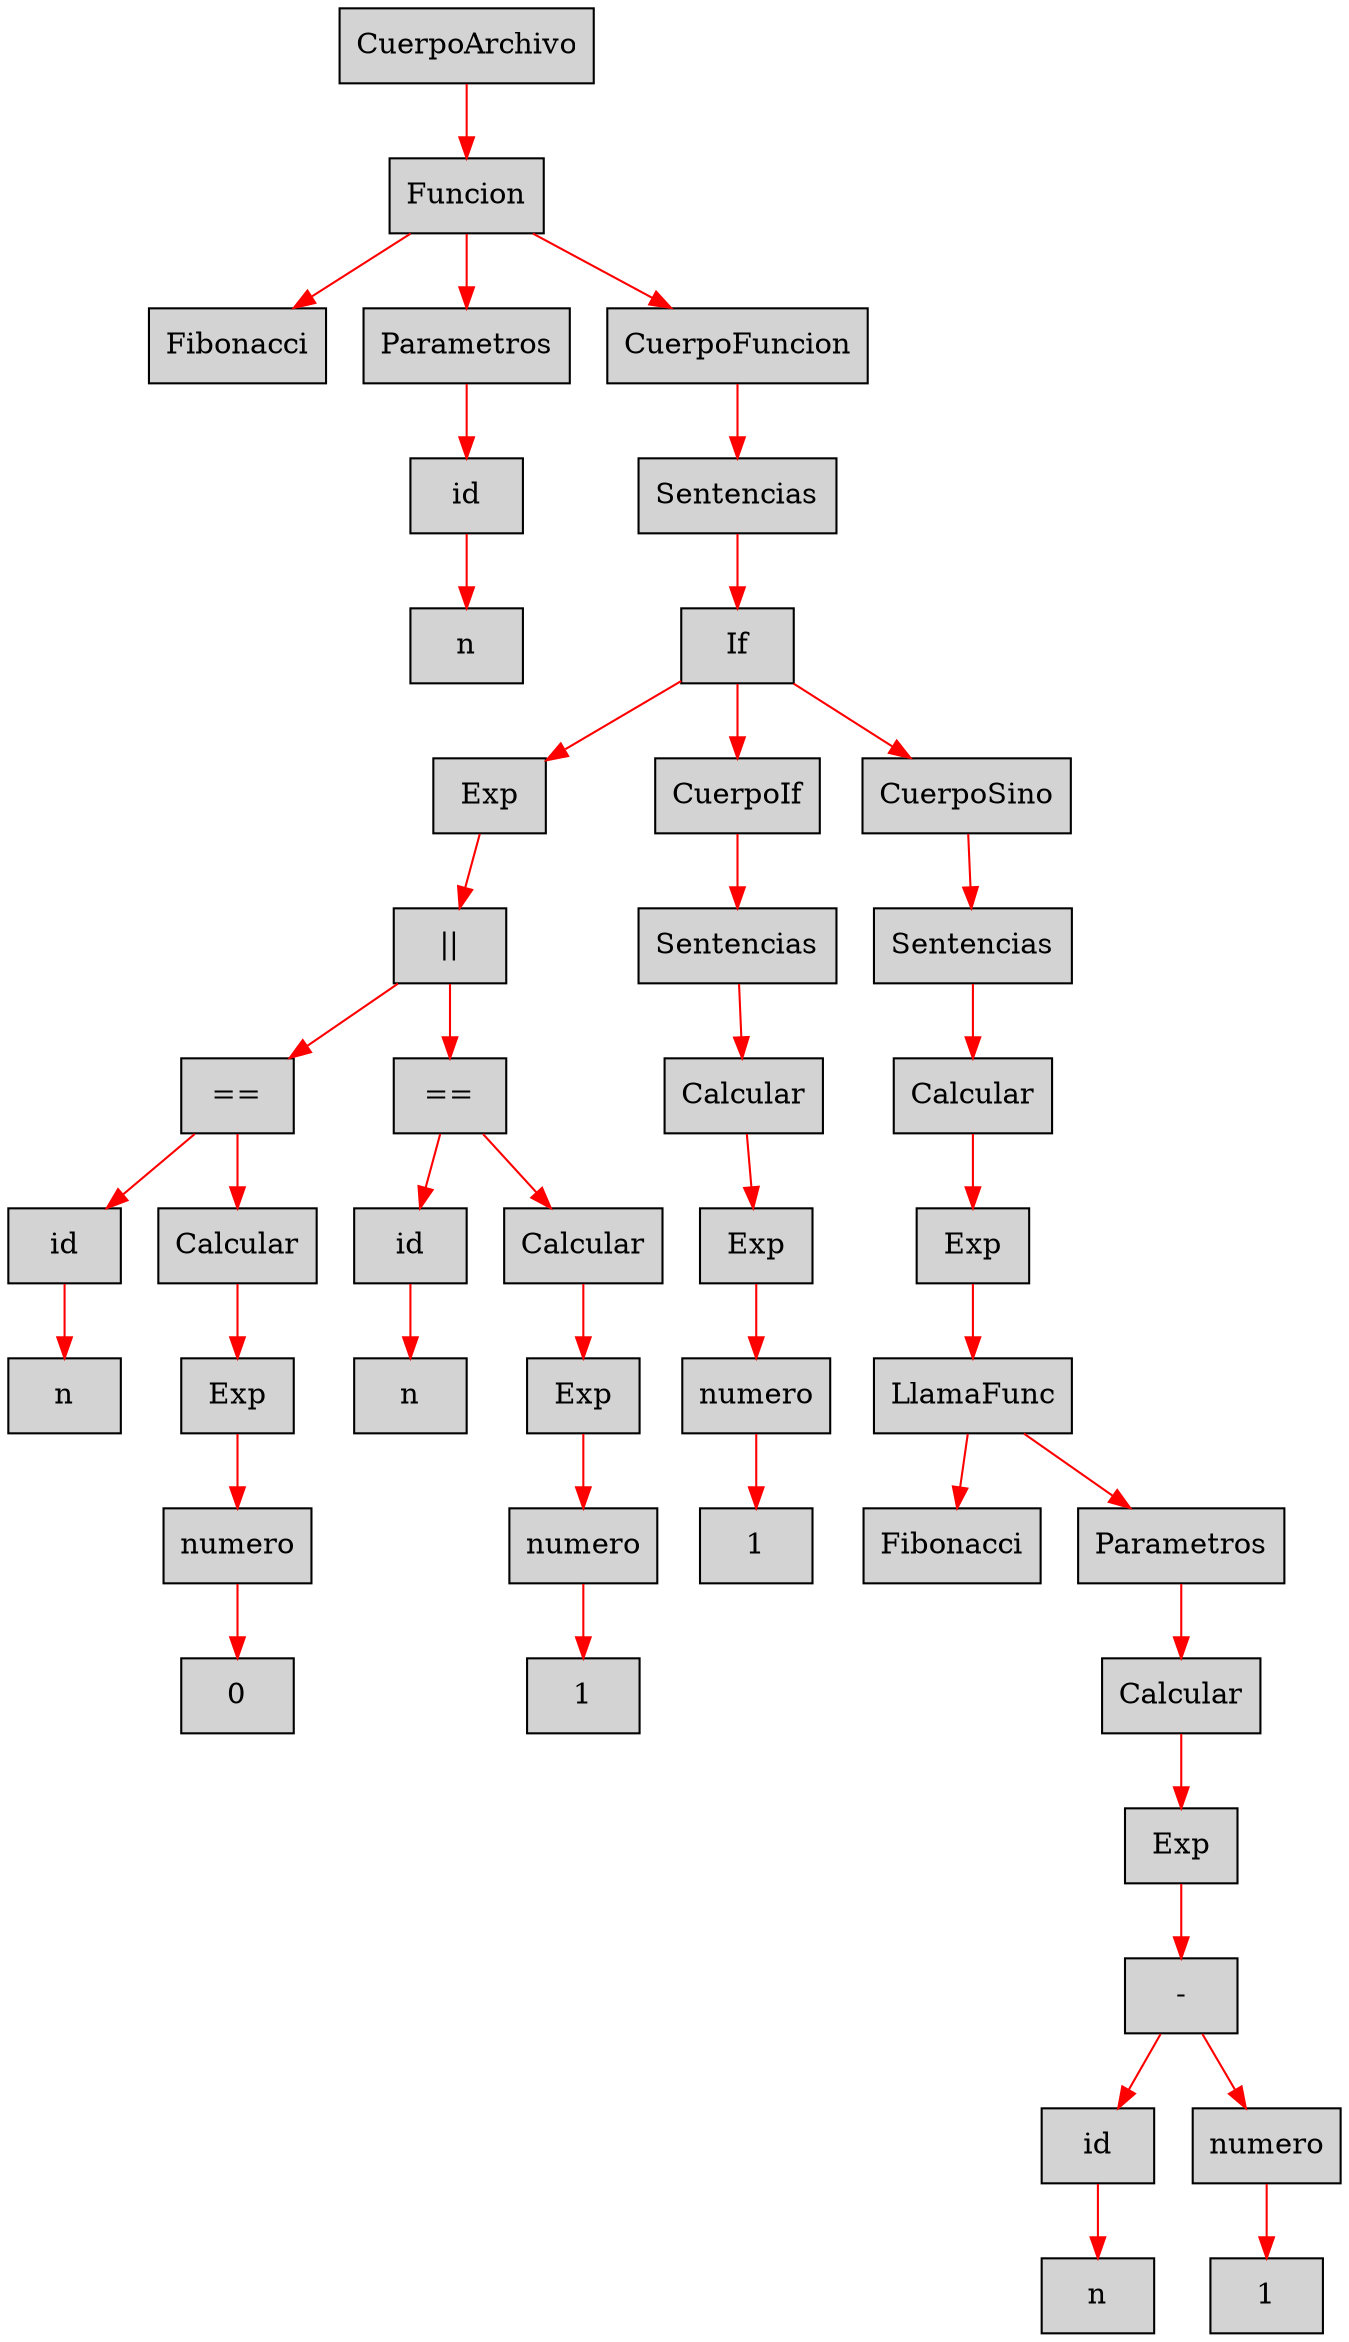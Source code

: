 digraph G {node[shape=box, style=filled]; edge[color=red]
node513311223[label="CuerpoArchivo"];
 node513311223->node1528369730;node1528369730[label="Funcion"];
 node1528369730->node1977519313;node1977519313[label="Fibonacci"];
 node1528369730->node1756316703;node1756316703[label="Parametros"];
 node1756316703->node845346756;node845346756[label="id"];
 node845346756->node570058952;node570058952[label="n"];
 node1528369730->node541311010;node541311010[label="CuerpoFuncion"];
 node541311010->node845080457;node845080457[label="Sentencias"];
 node845080457->node388491985;node388491985[label="If"];
 node388491985->node1709796565;node1709796565[label="Exp"];
 node1709796565->node1528160922;node1528160922[label="||"];
 node1528160922->node514991326;node514991326[label="=="];
 node514991326->node912991419;node912991419[label="id"];
 node912991419->node407529831;node407529831[label="n"];
 node514991326->node1824475590;node1824475590[label="Calcular"];
 node1824475590->node1663304795;node1663304795[label="Exp"];
 node1663304795->node201702008;node201702008[label="numero"];
 node201702008->node1204808654;node1204808654[label="0"];
 node1528160922->node1369996168;node1369996168[label="=="];
 node1369996168->node317565754;node317565754[label="id"];
 node317565754->node857343333;node857343333[label="n"];
 node1369996168->node187894099;node187894099[label="Calcular"];
 node187894099->node425023366;node425023366[label="Exp"];
 node425023366->node1721666541;node1721666541[label="numero"];
 node1721666541->node88902518;node88902518[label="1"];
 node388491985->node371614493;node371614493[label="CuerpoIf"];
 node371614493->node637333304;node637333304[label="Sentencias"];
 node637333304->node925878665;node925878665[label="Calcular"];
 node925878665->node1448731425;node1448731425[label="Exp"];
 node1448731425->node1933728892;node1933728892[label="numero"];
 node1933728892->node822474755;node822474755[label="1"];
 node388491985->node2016349227;node2016349227[label="CuerpoSino"];
 node2016349227->node1643559140;node1643559140[label="Sentencias"];
 node1643559140->node3582234;node3582234[label="Calcular"];
 node3582234->node510495999;node510495999[label="Exp"];
 node510495999->node514032973;node514032973[label="LlamaFunc"];
 node514032973->node1246113765;node1246113765[label="Fibonacci"];
 node514032973->node2139959758;node2139959758[label="Parametros"];
 node2139959758->node225788084;node225788084[label="Calcular"];
 node225788084->node268318138;node268318138[label="Exp"];
 node268318138->node1950096039;node1950096039[label="-"];
 node1950096039->node1646876335;node1646876335[label="id"];
 node1646876335->node1165937342;node1165937342[label="n"];
 node1950096039->node995325006;node995325006[label="numero"];
 node995325006->node791591073;node791591073[label="1"];

}
